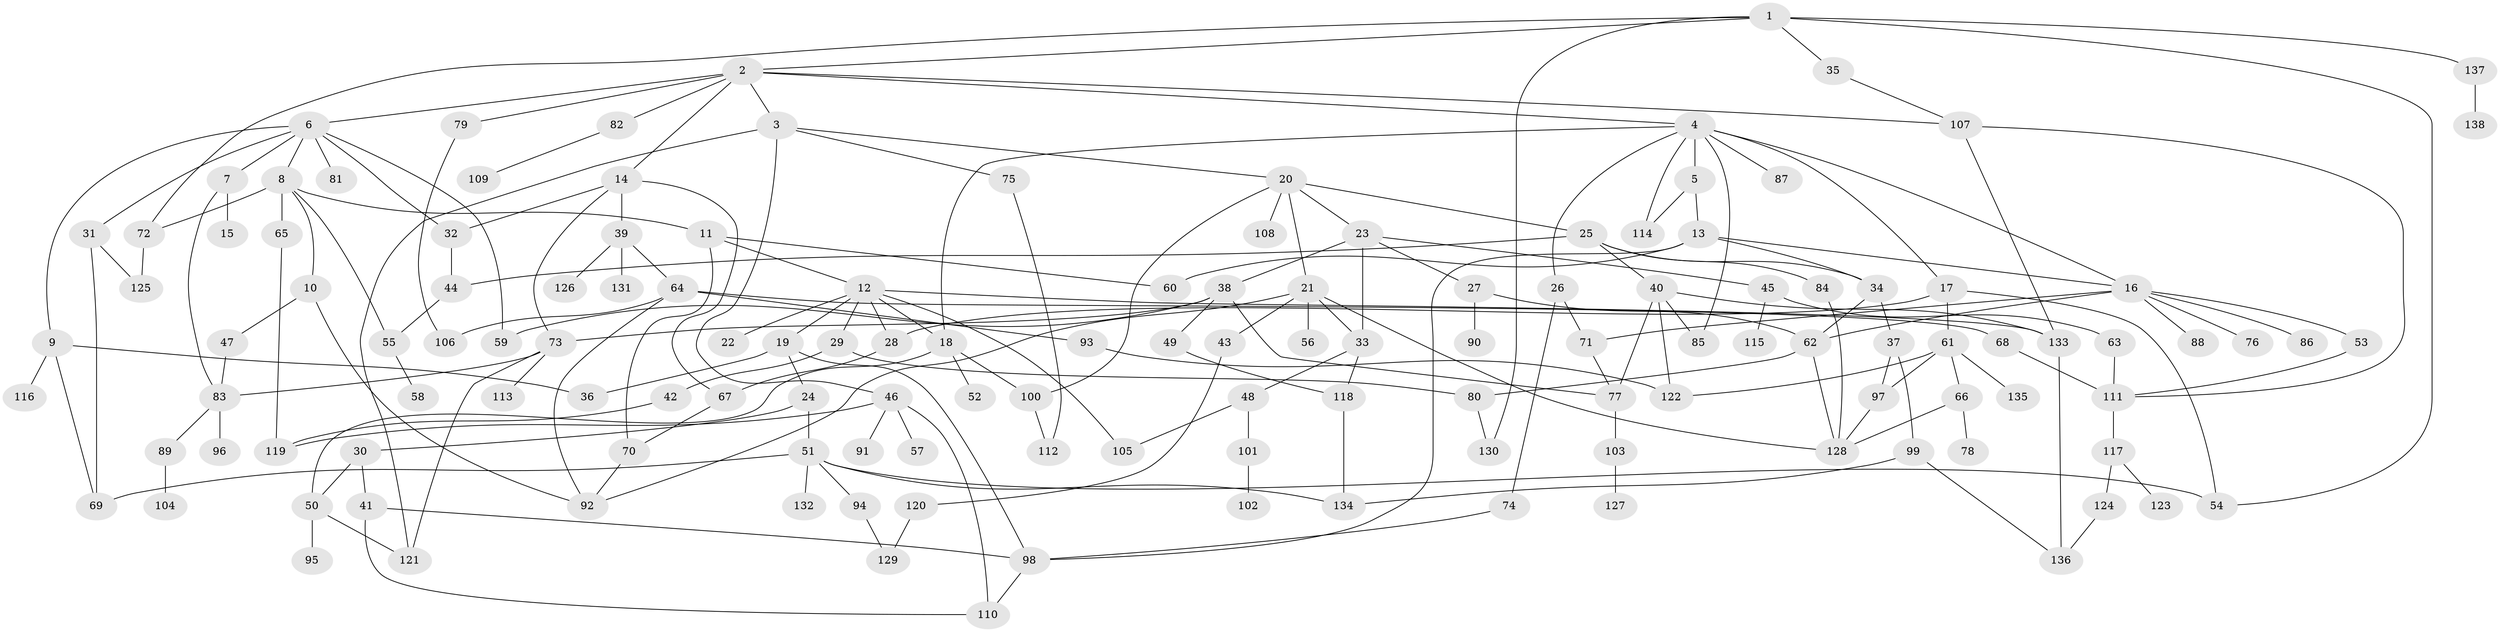 // coarse degree distribution, {5: 0.14285714285714285, 8: 0.047619047619047616, 9: 0.023809523809523808, 10: 0.023809523809523808, 2: 0.21428571428571427, 7: 0.047619047619047616, 3: 0.07142857142857142, 12: 0.023809523809523808, 6: 0.07142857142857142, 14: 0.023809523809523808, 4: 0.16666666666666666, 1: 0.14285714285714285}
// Generated by graph-tools (version 1.1) at 2025/49/03/04/25 22:49:07]
// undirected, 138 vertices, 204 edges
graph export_dot {
  node [color=gray90,style=filled];
  1;
  2;
  3;
  4;
  5;
  6;
  7;
  8;
  9;
  10;
  11;
  12;
  13;
  14;
  15;
  16;
  17;
  18;
  19;
  20;
  21;
  22;
  23;
  24;
  25;
  26;
  27;
  28;
  29;
  30;
  31;
  32;
  33;
  34;
  35;
  36;
  37;
  38;
  39;
  40;
  41;
  42;
  43;
  44;
  45;
  46;
  47;
  48;
  49;
  50;
  51;
  52;
  53;
  54;
  55;
  56;
  57;
  58;
  59;
  60;
  61;
  62;
  63;
  64;
  65;
  66;
  67;
  68;
  69;
  70;
  71;
  72;
  73;
  74;
  75;
  76;
  77;
  78;
  79;
  80;
  81;
  82;
  83;
  84;
  85;
  86;
  87;
  88;
  89;
  90;
  91;
  92;
  93;
  94;
  95;
  96;
  97;
  98;
  99;
  100;
  101;
  102;
  103;
  104;
  105;
  106;
  107;
  108;
  109;
  110;
  111;
  112;
  113;
  114;
  115;
  116;
  117;
  118;
  119;
  120;
  121;
  122;
  123;
  124;
  125;
  126;
  127;
  128;
  129;
  130;
  131;
  132;
  133;
  134;
  135;
  136;
  137;
  138;
  1 -- 2;
  1 -- 35;
  1 -- 54;
  1 -- 130;
  1 -- 137;
  1 -- 72;
  2 -- 3;
  2 -- 4;
  2 -- 6;
  2 -- 14;
  2 -- 79;
  2 -- 82;
  2 -- 107;
  3 -- 20;
  3 -- 46;
  3 -- 75;
  3 -- 121;
  4 -- 5;
  4 -- 16;
  4 -- 17;
  4 -- 26;
  4 -- 87;
  4 -- 18;
  4 -- 114;
  4 -- 85;
  5 -- 13;
  5 -- 114;
  6 -- 7;
  6 -- 8;
  6 -- 9;
  6 -- 31;
  6 -- 59;
  6 -- 81;
  6 -- 32;
  7 -- 15;
  7 -- 83;
  8 -- 10;
  8 -- 11;
  8 -- 55;
  8 -- 65;
  8 -- 72;
  9 -- 36;
  9 -- 69;
  9 -- 116;
  10 -- 47;
  10 -- 92;
  11 -- 12;
  11 -- 70;
  11 -- 60;
  12 -- 18;
  12 -- 19;
  12 -- 22;
  12 -- 28;
  12 -- 29;
  12 -- 105;
  12 -- 133;
  13 -- 34;
  13 -- 60;
  13 -- 98;
  13 -- 16;
  14 -- 32;
  14 -- 39;
  14 -- 67;
  14 -- 73;
  16 -- 53;
  16 -- 76;
  16 -- 86;
  16 -- 88;
  16 -- 62;
  16 -- 71;
  17 -- 61;
  17 -- 28;
  17 -- 54;
  18 -- 50;
  18 -- 52;
  18 -- 100;
  19 -- 24;
  19 -- 36;
  19 -- 98;
  20 -- 21;
  20 -- 23;
  20 -- 25;
  20 -- 100;
  20 -- 108;
  21 -- 33;
  21 -- 43;
  21 -- 56;
  21 -- 92;
  21 -- 128;
  23 -- 27;
  23 -- 38;
  23 -- 45;
  23 -- 33;
  24 -- 30;
  24 -- 51;
  25 -- 40;
  25 -- 44;
  25 -- 84;
  25 -- 34;
  26 -- 71;
  26 -- 74;
  27 -- 62;
  27 -- 90;
  28 -- 67;
  29 -- 42;
  29 -- 80;
  30 -- 41;
  30 -- 50;
  31 -- 125;
  31 -- 69;
  32 -- 44;
  33 -- 48;
  33 -- 118;
  34 -- 37;
  34 -- 62;
  35 -- 107;
  37 -- 99;
  37 -- 97;
  38 -- 49;
  38 -- 73;
  38 -- 77;
  38 -- 59;
  39 -- 64;
  39 -- 126;
  39 -- 131;
  40 -- 85;
  40 -- 122;
  40 -- 133;
  40 -- 77;
  41 -- 98;
  41 -- 110;
  42 -- 119;
  43 -- 120;
  44 -- 55;
  45 -- 63;
  45 -- 115;
  46 -- 57;
  46 -- 91;
  46 -- 119;
  46 -- 110;
  47 -- 83;
  48 -- 101;
  48 -- 105;
  49 -- 118;
  50 -- 95;
  50 -- 121;
  51 -- 94;
  51 -- 132;
  51 -- 69;
  51 -- 134;
  51 -- 54;
  53 -- 111;
  55 -- 58;
  61 -- 66;
  61 -- 97;
  61 -- 135;
  61 -- 122;
  62 -- 80;
  62 -- 128;
  63 -- 111;
  64 -- 68;
  64 -- 92;
  64 -- 93;
  64 -- 106;
  65 -- 119;
  66 -- 78;
  66 -- 128;
  67 -- 70;
  68 -- 111;
  70 -- 92;
  71 -- 77;
  72 -- 125;
  73 -- 113;
  73 -- 121;
  73 -- 83;
  74 -- 98;
  75 -- 112;
  77 -- 103;
  79 -- 106;
  80 -- 130;
  82 -- 109;
  83 -- 89;
  83 -- 96;
  84 -- 128;
  89 -- 104;
  93 -- 122;
  94 -- 129;
  97 -- 128;
  98 -- 110;
  99 -- 134;
  99 -- 136;
  100 -- 112;
  101 -- 102;
  103 -- 127;
  107 -- 133;
  107 -- 111;
  111 -- 117;
  117 -- 123;
  117 -- 124;
  118 -- 134;
  120 -- 129;
  124 -- 136;
  133 -- 136;
  137 -- 138;
}
